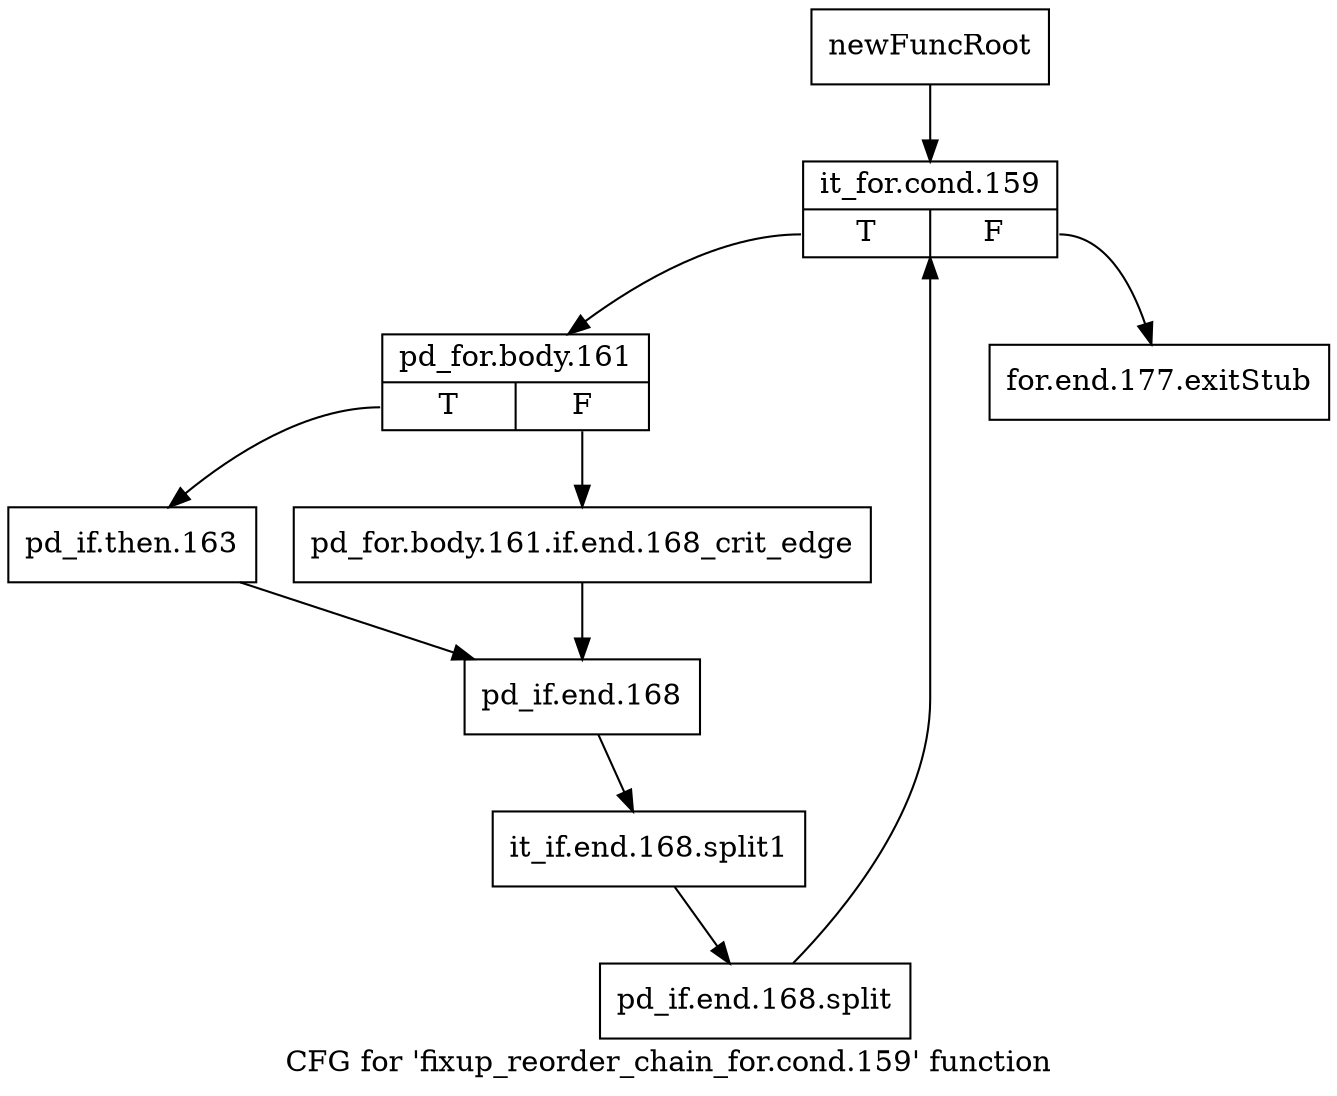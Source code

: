 digraph "CFG for 'fixup_reorder_chain_for.cond.159' function" {
	label="CFG for 'fixup_reorder_chain_for.cond.159' function";

	Node0xa5354a0 [shape=record,label="{newFuncRoot}"];
	Node0xa5354a0 -> Node0xa535540;
	Node0xa5354f0 [shape=record,label="{for.end.177.exitStub}"];
	Node0xa535540 [shape=record,label="{it_for.cond.159|{<s0>T|<s1>F}}"];
	Node0xa535540:s0 -> Node0xa535590;
	Node0xa535540:s1 -> Node0xa5354f0;
	Node0xa535590 [shape=record,label="{pd_for.body.161|{<s0>T|<s1>F}}"];
	Node0xa535590:s0 -> Node0xa535630;
	Node0xa535590:s1 -> Node0xa5355e0;
	Node0xa5355e0 [shape=record,label="{pd_for.body.161.if.end.168_crit_edge}"];
	Node0xa5355e0 -> Node0xa535680;
	Node0xa535630 [shape=record,label="{pd_if.then.163}"];
	Node0xa535630 -> Node0xa535680;
	Node0xa535680 [shape=record,label="{pd_if.end.168}"];
	Node0xa535680 -> Node0xf1d8290;
	Node0xf1d8290 [shape=record,label="{it_if.end.168.split1}"];
	Node0xf1d8290 -> Node0xf23e140;
	Node0xf23e140 [shape=record,label="{pd_if.end.168.split}"];
	Node0xf23e140 -> Node0xa535540;
}
